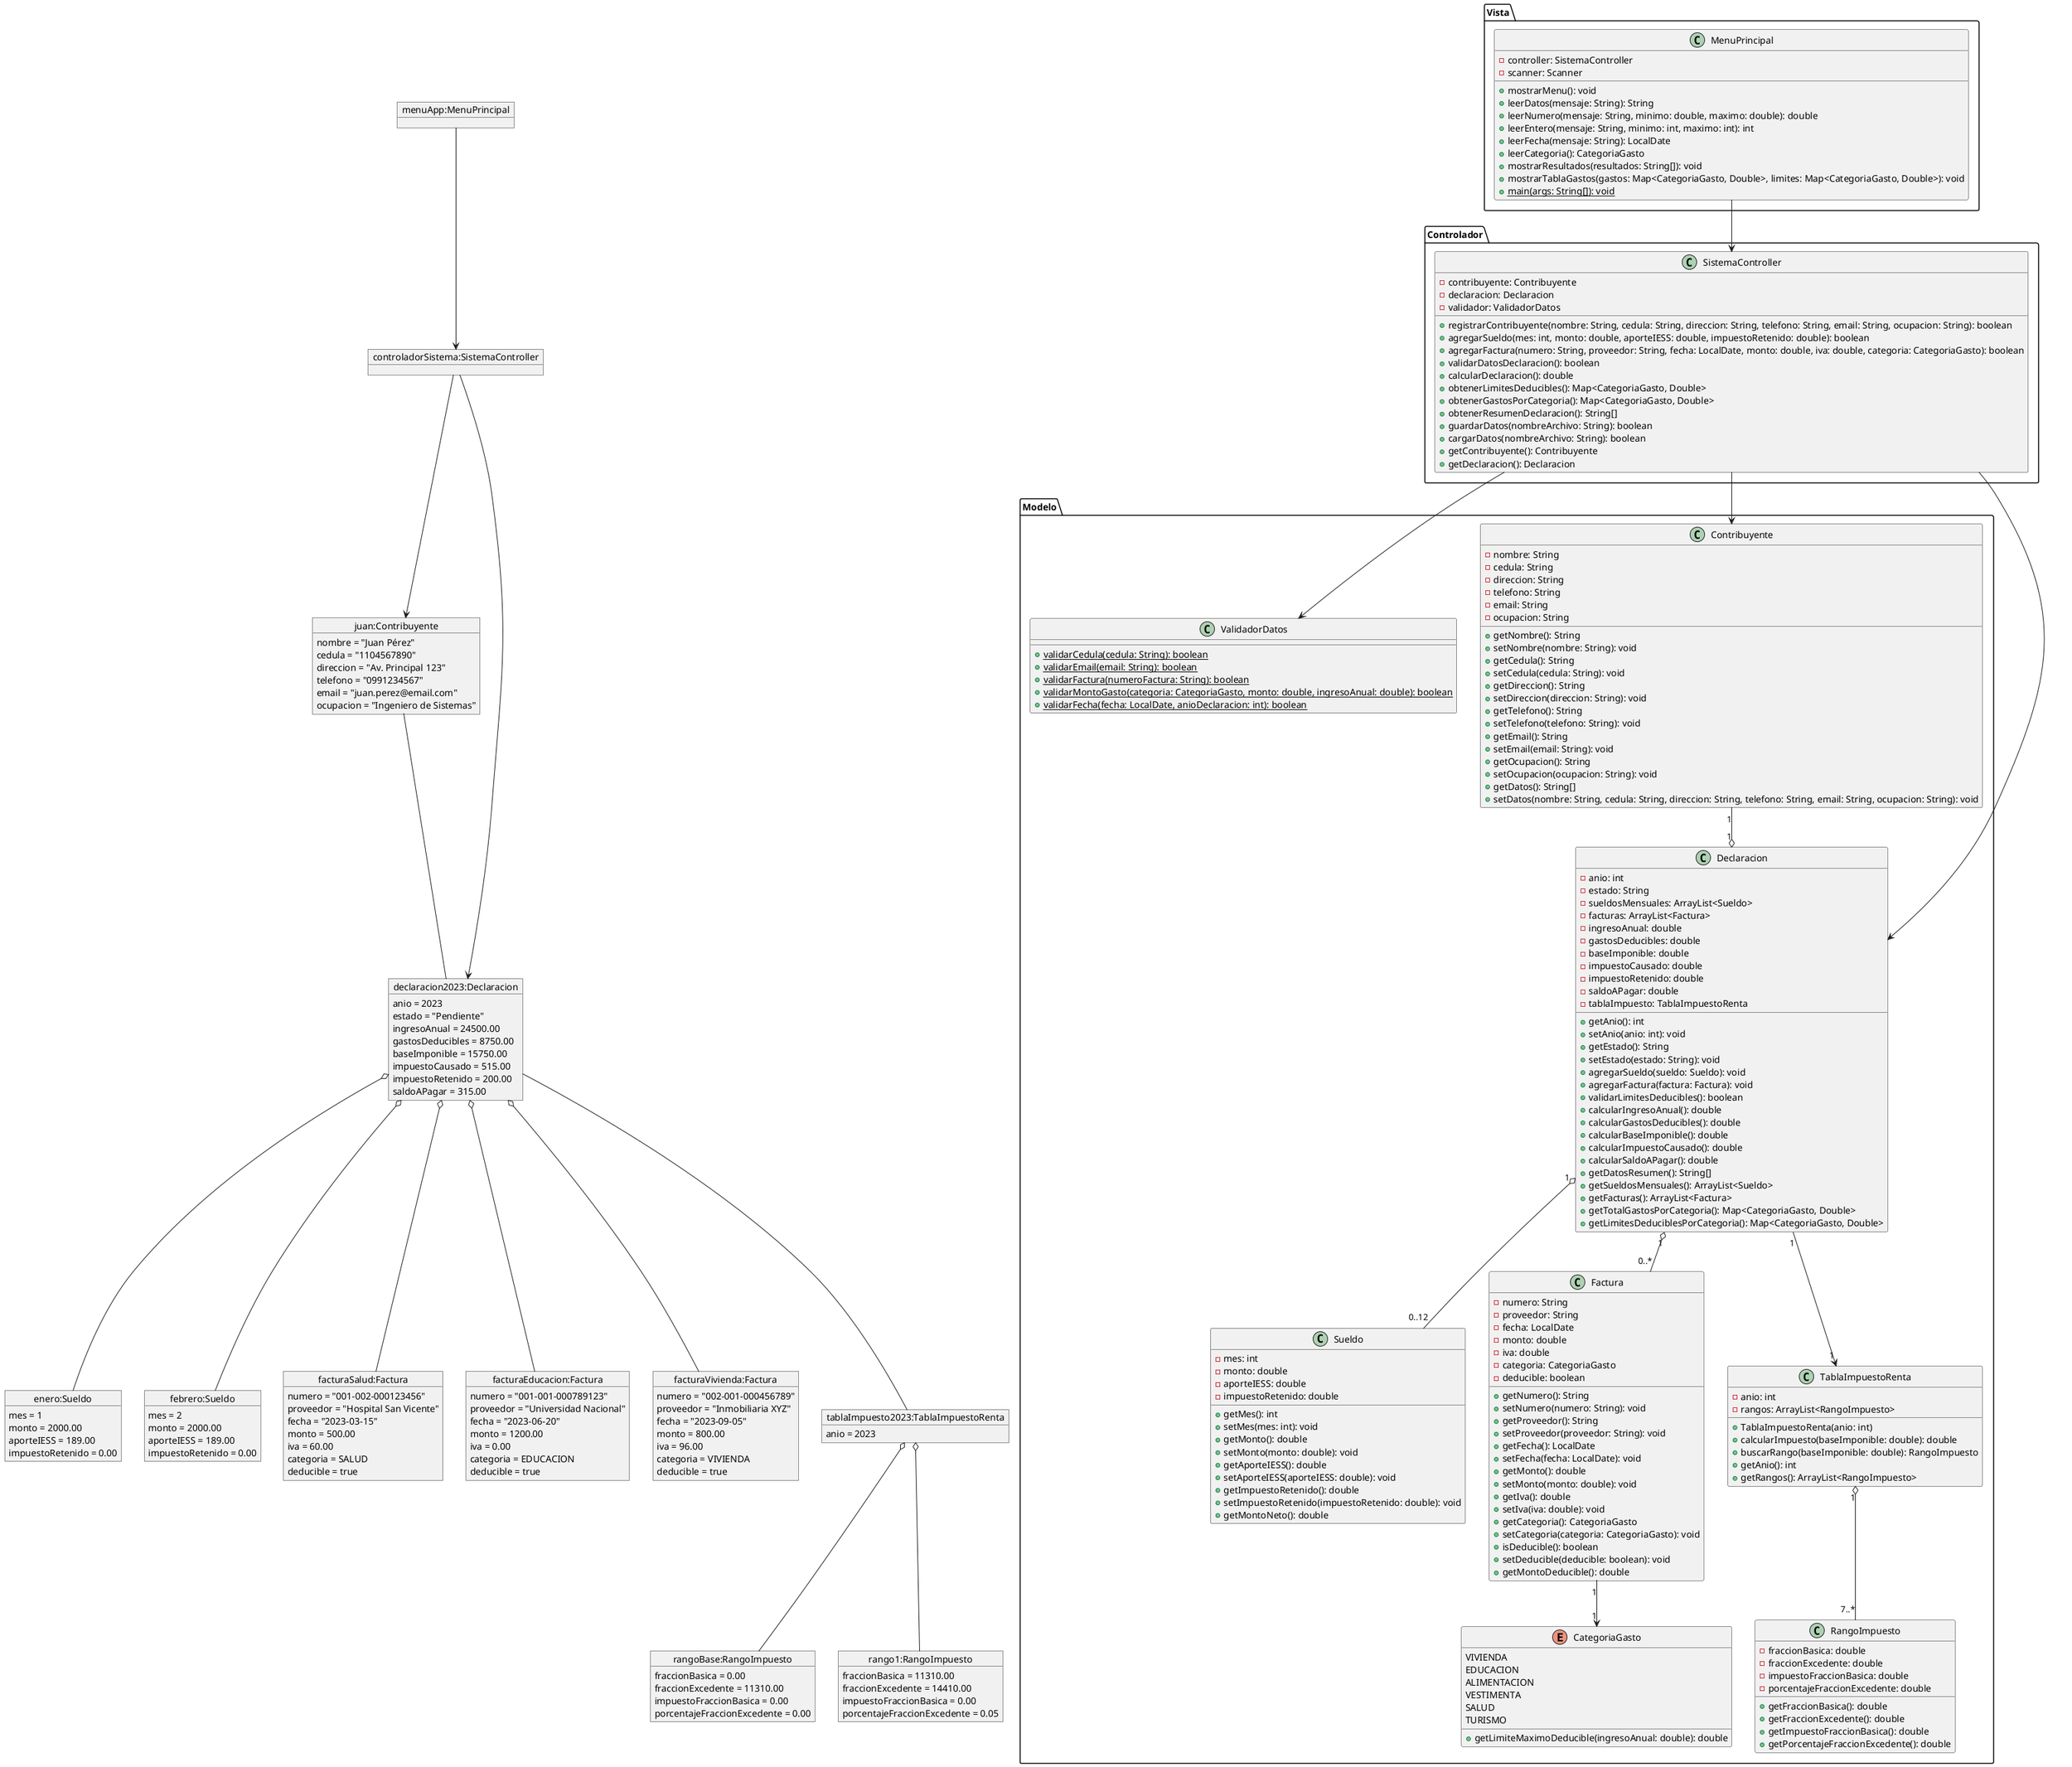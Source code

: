 @startuml Sistema de Declaración de Impuestos 2023 - MVC

' DEFINICIÓN DE CLASES
package "Modelo" {
  class Contribuyente {
    -nombre: String
    -cedula: String
    -direccion: String
    -telefono: String
    -email: String
    -ocupacion: String
    +getNombre(): String
    +setNombre(nombre: String): void
    +getCedula(): String
    +setCedula(cedula: String): void
    +getDireccion(): String
    +setDireccion(direccion: String): void
    +getTelefono(): String
    +setTelefono(telefono: String): void
    +getEmail(): String
    +setEmail(email: String): void
    +getOcupacion(): String
    +setOcupacion(ocupacion: String): void
    +getDatos(): String[]
    +setDatos(nombre: String, cedula: String, direccion: String, telefono: String, email: String, ocupacion: String): void
  }

  class Sueldo {
    -mes: int
    -monto: double
    -aporteIESS: double
    -impuestoRetenido: double
    +getMes(): int
    +setMes(mes: int): void
    +getMonto(): double
    +setMonto(monto: double): void
    +getAporteIESS(): double
    +setAporteIESS(aporteIESS: double): void
    +getImpuestoRetenido(): double
    +setImpuestoRetenido(impuestoRetenido: double): void
    +getMontoNeto(): double
  }

  enum CategoriaGasto {
    VIVIENDA
    EDUCACION
    ALIMENTACION
    VESTIMENTA
    SALUD
    TURISMO
    +getLimiteMaximoDeducible(ingresoAnual: double): double
  }

  class Factura {
    -numero: String
    -proveedor: String
    -fecha: LocalDate
    -monto: double
    -iva: double
    -categoria: CategoriaGasto
    -deducible: boolean
    +getNumero(): String
    +setNumero(numero: String): void
    +getProveedor(): String
    +setProveedor(proveedor: String): void
    +getFecha(): LocalDate
    +setFecha(fecha: LocalDate): void
    +getMonto(): double
    +setMonto(monto: double): void
    +getIva(): double
    +setIva(iva: double): void
    +getCategoria(): CategoriaGasto
    +setCategoria(categoria: CategoriaGasto): void
    +isDeducible(): boolean
    +setDeducible(deducible: boolean): void
    +getMontoDeducible(): double
  }

  class TablaImpuestoRenta {
    -anio: int
    -rangos: ArrayList<RangoImpuesto>
    +TablaImpuestoRenta(anio: int)
    +calcularImpuesto(baseImponible: double): double
    +buscarRango(baseImponible: double): RangoImpuesto
    +getAnio(): int
    +getRangos(): ArrayList<RangoImpuesto>
  }

  class RangoImpuesto {
    -fraccionBasica: double
    -fraccionExcedente: double
    -impuestoFraccionBasica: double
    -porcentajeFraccionExcedente: double
    +getFraccionBasica(): double
    +getFraccionExcedente(): double
    +getImpuestoFraccionBasica(): double
    +getPorcentajeFraccionExcedente(): double
  }

  class Declaracion {
    -anio: int
    -estado: String
    -sueldosMensuales: ArrayList<Sueldo>
    -facturas: ArrayList<Factura>
    -ingresoAnual: double
    -gastosDeducibles: double
    -baseImponible: double
    -impuestoCausado: double
    -impuestoRetenido: double
    -saldoAPagar: double
    -tablaImpuesto: TablaImpuestoRenta
    +getAnio(): int
    +setAnio(anio: int): void
    +getEstado(): String
    +setEstado(estado: String): void
    +agregarSueldo(sueldo: Sueldo): void
    +agregarFactura(factura: Factura): void
    +validarLimitesDeducibles(): boolean
    +calcularIngresoAnual(): double
    +calcularGastosDeducibles(): double
    +calcularBaseImponible(): double
    +calcularImpuestoCausado(): double
    +calcularSaldoAPagar(): double
    +getDatosResumen(): String[]
    +getSueldosMensuales(): ArrayList<Sueldo>
    +getFacturas(): ArrayList<Factura>
    +getTotalGastosPorCategoria(): Map<CategoriaGasto, Double>
    +getLimitesDeduciblesPorCategoria(): Map<CategoriaGasto, Double>
  }

  class ValidadorDatos {
    +{static} validarCedula(cedula: String): boolean
    +{static} validarEmail(email: String): boolean
    +{static} validarFactura(numeroFactura: String): boolean
    +{static} validarMontoGasto(categoria: CategoriaGasto, monto: double, ingresoAnual: double): boolean
    +{static} validarFecha(fecha: LocalDate, anioDeclaracion: int): boolean
  }
}

package "Controlador" {
  class SistemaController {
    -contribuyente: Contribuyente
    -declaracion: Declaracion
    -validador: ValidadorDatos
    +registrarContribuyente(nombre: String, cedula: String, direccion: String, telefono: String, email: String, ocupacion: String): boolean
    +agregarSueldo(mes: int, monto: double, aporteIESS: double, impuestoRetenido: double): boolean
    +agregarFactura(numero: String, proveedor: String, fecha: LocalDate, monto: double, iva: double, categoria: CategoriaGasto): boolean
    +validarDatosDeclaracion(): boolean
    +calcularDeclaracion(): double
    +obtenerLimitesDeducibles(): Map<CategoriaGasto, Double>
    +obtenerGastosPorCategoria(): Map<CategoriaGasto, Double>
    +obtenerResumenDeclaracion(): String[]
    +guardarDatos(nombreArchivo: String): boolean
    +cargarDatos(nombreArchivo: String): boolean
    +getContribuyente(): Contribuyente
    +getDeclaracion(): Declaracion
  }
}

package "Vista" {
  class MenuPrincipal {
    -controller: SistemaController
    -scanner: Scanner
    +mostrarMenu(): void
    +leerDatos(mensaje: String): String
    +leerNumero(mensaje: String, minimo: double, maximo: double): double
    +leerEntero(mensaje: String, minimo: int, maximo: int): int
    +leerFecha(mensaje: String): LocalDate
    +leerCategoria(): CategoriaGasto
    +mostrarResultados(resultados: String[]): void
    +mostrarTablaGastos(gastos: Map<CategoriaGasto, Double>, limites: Map<CategoriaGasto, Double>): void
    +main(args: String[]): void {static}
  }
}

' RELACIONES ENTRE CLASES
Contribuyente "1" --o "1" Declaracion
Declaracion "1" o-- "0..12" Sueldo
Declaracion "1" o-- "0..*" Factura
Declaracion "1" --> "1" TablaImpuestoRenta
TablaImpuestoRenta "1" o-- "7..*" RangoImpuesto
Factura "1" --> "1" CategoriaGasto
SistemaController --> Contribuyente
SistemaController --> Declaracion
SistemaController --> ValidadorDatos
MenuPrincipal --> SistemaController

' INSTANCIAS (OBJETOS) DE LAS CLASES
object "juan:Contribuyente" as contribuyente1 {
  nombre = "Juan Pérez"
  cedula = "1104567890"
  direccion = "Av. Principal 123"
  telefono = "0991234567"
  email = "juan.perez@email.com"
  ocupacion = "Ingeniero de Sistemas"
}

object "declaracion2023:Declaracion" as declaracion1 {
  anio = 2023
  estado = "Pendiente"
  ingresoAnual = 24500.00
  gastosDeducibles = 8750.00
  baseImponible = 15750.00
  impuestoCausado = 515.00
  impuestoRetenido = 200.00
  saldoAPagar = 315.00
}

object "enero:Sueldo" as sueldo1 {
  mes = 1
  monto = 2000.00
  aporteIESS = 189.00
  impuestoRetenido = 0.00
}

object "febrero:Sueldo" as sueldo2 {
  mes = 2
  monto = 2000.00
  aporteIESS = 189.00
  impuestoRetenido = 0.00
}

object "facturaSalud:Factura" as factura1 {
  numero = "001-002-000123456"
  proveedor = "Hospital San Vicente"
  fecha = "2023-03-15"
  monto = 500.00
  iva = 60.00
  categoria = SALUD
  deducible = true
}

object "facturaEducacion:Factura" as factura2 {
  numero = "001-001-000789123"
  proveedor = "Universidad Nacional"
  fecha = "2023-06-20"
  monto = 1200.00
  iva = 0.00
  categoria = EDUCACION
  deducible = true
}

object "facturaVivienda:Factura" as factura3 {
  numero = "002-001-000456789"
  proveedor = "Inmobiliaria XYZ"
  fecha = "2023-09-05"
  monto = 800.00
  iva = 96.00
  categoria = VIVIENDA
  deducible = true
}

object "tablaImpuesto2023:TablaImpuestoRenta" as tabla1 {
  anio = 2023
}

object "rangoBase:RangoImpuesto" as rango1 {
  fraccionBasica = 0.00
  fraccionExcedente = 11310.00
  impuestoFraccionBasica = 0.00
  porcentajeFraccionExcedente = 0.00
}

object "rango1:RangoImpuesto" as rango2 {
  fraccionBasica = 11310.00
  fraccionExcedente = 14410.00
  impuestoFraccionBasica = 0.00
  porcentajeFraccionExcedente = 0.05
}

object "controladorSistema:SistemaController" as controller1 {
}

object "menuApp:MenuPrincipal" as menu1 {
}

' RELACIONES ENTRE OBJETOS
contribuyente1 -- declaracion1
declaracion1 o-- sueldo1
declaracion1 o-- sueldo2
declaracion1 o-- factura1
declaracion1 o-- factura2
declaracion1 o-- factura3
declaracion1 -- tabla1
tabla1 o-- rango1
tabla1 o-- rango2
menu1 --> controller1
controller1 --> contribuyente1
controller1 --> declaracion1

@enduml